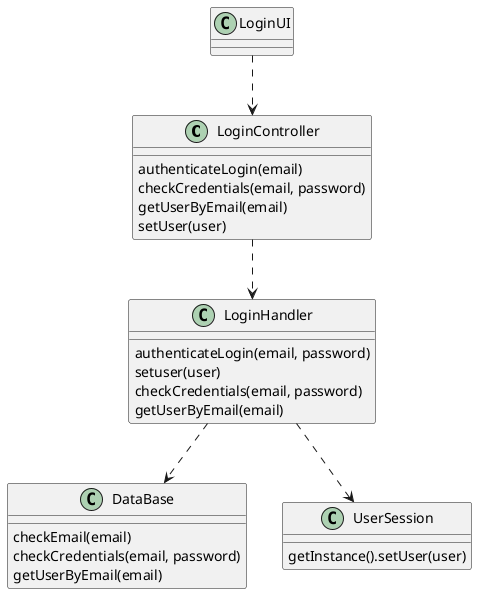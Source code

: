 @startuml

class LoginController {
  authenticateLogin(email)
  checkCredentials(email, password)
  getUserByEmail(email)
  setUser(user)
}


class LoginUI {
}

class DataBase {
 checkEmail(email)
  checkCredentials(email, password)
  getUserByEmail(email)
}

class UserSession {
getInstance().setUser(user)
}


class LoginHandler {
  authenticateLogin(email, password)
  setuser(user)
  checkCredentials(email, password)
  getUserByEmail(email)
}

LoginUI ..> LoginController
LoginController ..> LoginHandler
LoginHandler ..> UserSession
LoginHandler ..> DataBase


@enduml
